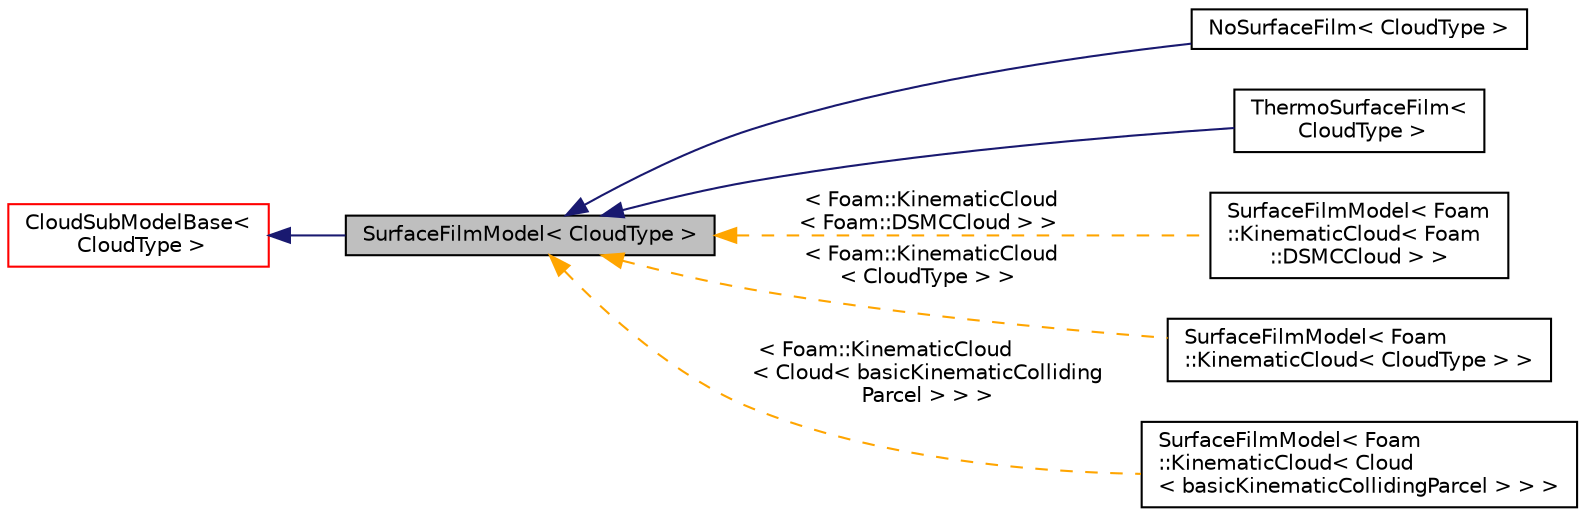 digraph "SurfaceFilmModel&lt; CloudType &gt;"
{
  bgcolor="transparent";
  edge [fontname="Helvetica",fontsize="10",labelfontname="Helvetica",labelfontsize="10"];
  node [fontname="Helvetica",fontsize="10",shape=record];
  rankdir="LR";
  Node1 [label="SurfaceFilmModel\< CloudType \>",height=0.2,width=0.4,color="black", fillcolor="grey75", style="filled", fontcolor="black"];
  Node2 -> Node1 [dir="back",color="midnightblue",fontsize="10",style="solid",fontname="Helvetica"];
  Node2 [label="CloudSubModelBase\<\l CloudType \>",height=0.2,width=0.4,color="red",URL="$a00286.html",tooltip="Base class for cloud sub-models. "];
  Node1 -> Node3 [dir="back",color="midnightblue",fontsize="10",style="solid",fontname="Helvetica"];
  Node3 [label="NoSurfaceFilm\< CloudType \>",height=0.2,width=0.4,color="black",URL="$a01698.html",tooltip="Place holder for &#39;none&#39; option. "];
  Node1 -> Node4 [dir="back",color="midnightblue",fontsize="10",style="solid",fontname="Helvetica"];
  Node4 [label="ThermoSurfaceFilm\<\l CloudType \>",height=0.2,width=0.4,color="black",URL="$a02692.html",tooltip="Thermo parcel surface film model. "];
  Node1 -> Node5 [dir="back",color="orange",fontsize="10",style="dashed",label=" \< Foam::KinematicCloud\l\< Foam::DSMCCloud \> \>" ,fontname="Helvetica"];
  Node5 [label="SurfaceFilmModel\< Foam\l::KinematicCloud\< Foam\l::DSMCCloud \> \>",height=0.2,width=0.4,color="black",URL="$a02569.html"];
  Node1 -> Node6 [dir="back",color="orange",fontsize="10",style="dashed",label=" \< Foam::KinematicCloud\l\< CloudType \> \>" ,fontname="Helvetica"];
  Node6 [label="SurfaceFilmModel\< Foam\l::KinematicCloud\< CloudType \> \>",height=0.2,width=0.4,color="black",URL="$a02569.html"];
  Node1 -> Node7 [dir="back",color="orange",fontsize="10",style="dashed",label=" \< Foam::KinematicCloud\l\< Cloud\< basicKinematicColliding\lParcel \> \> \>" ,fontname="Helvetica"];
  Node7 [label="SurfaceFilmModel\< Foam\l::KinematicCloud\< Cloud\l\< basicKinematicCollidingParcel \> \> \>",height=0.2,width=0.4,color="black",URL="$a02569.html"];
}
